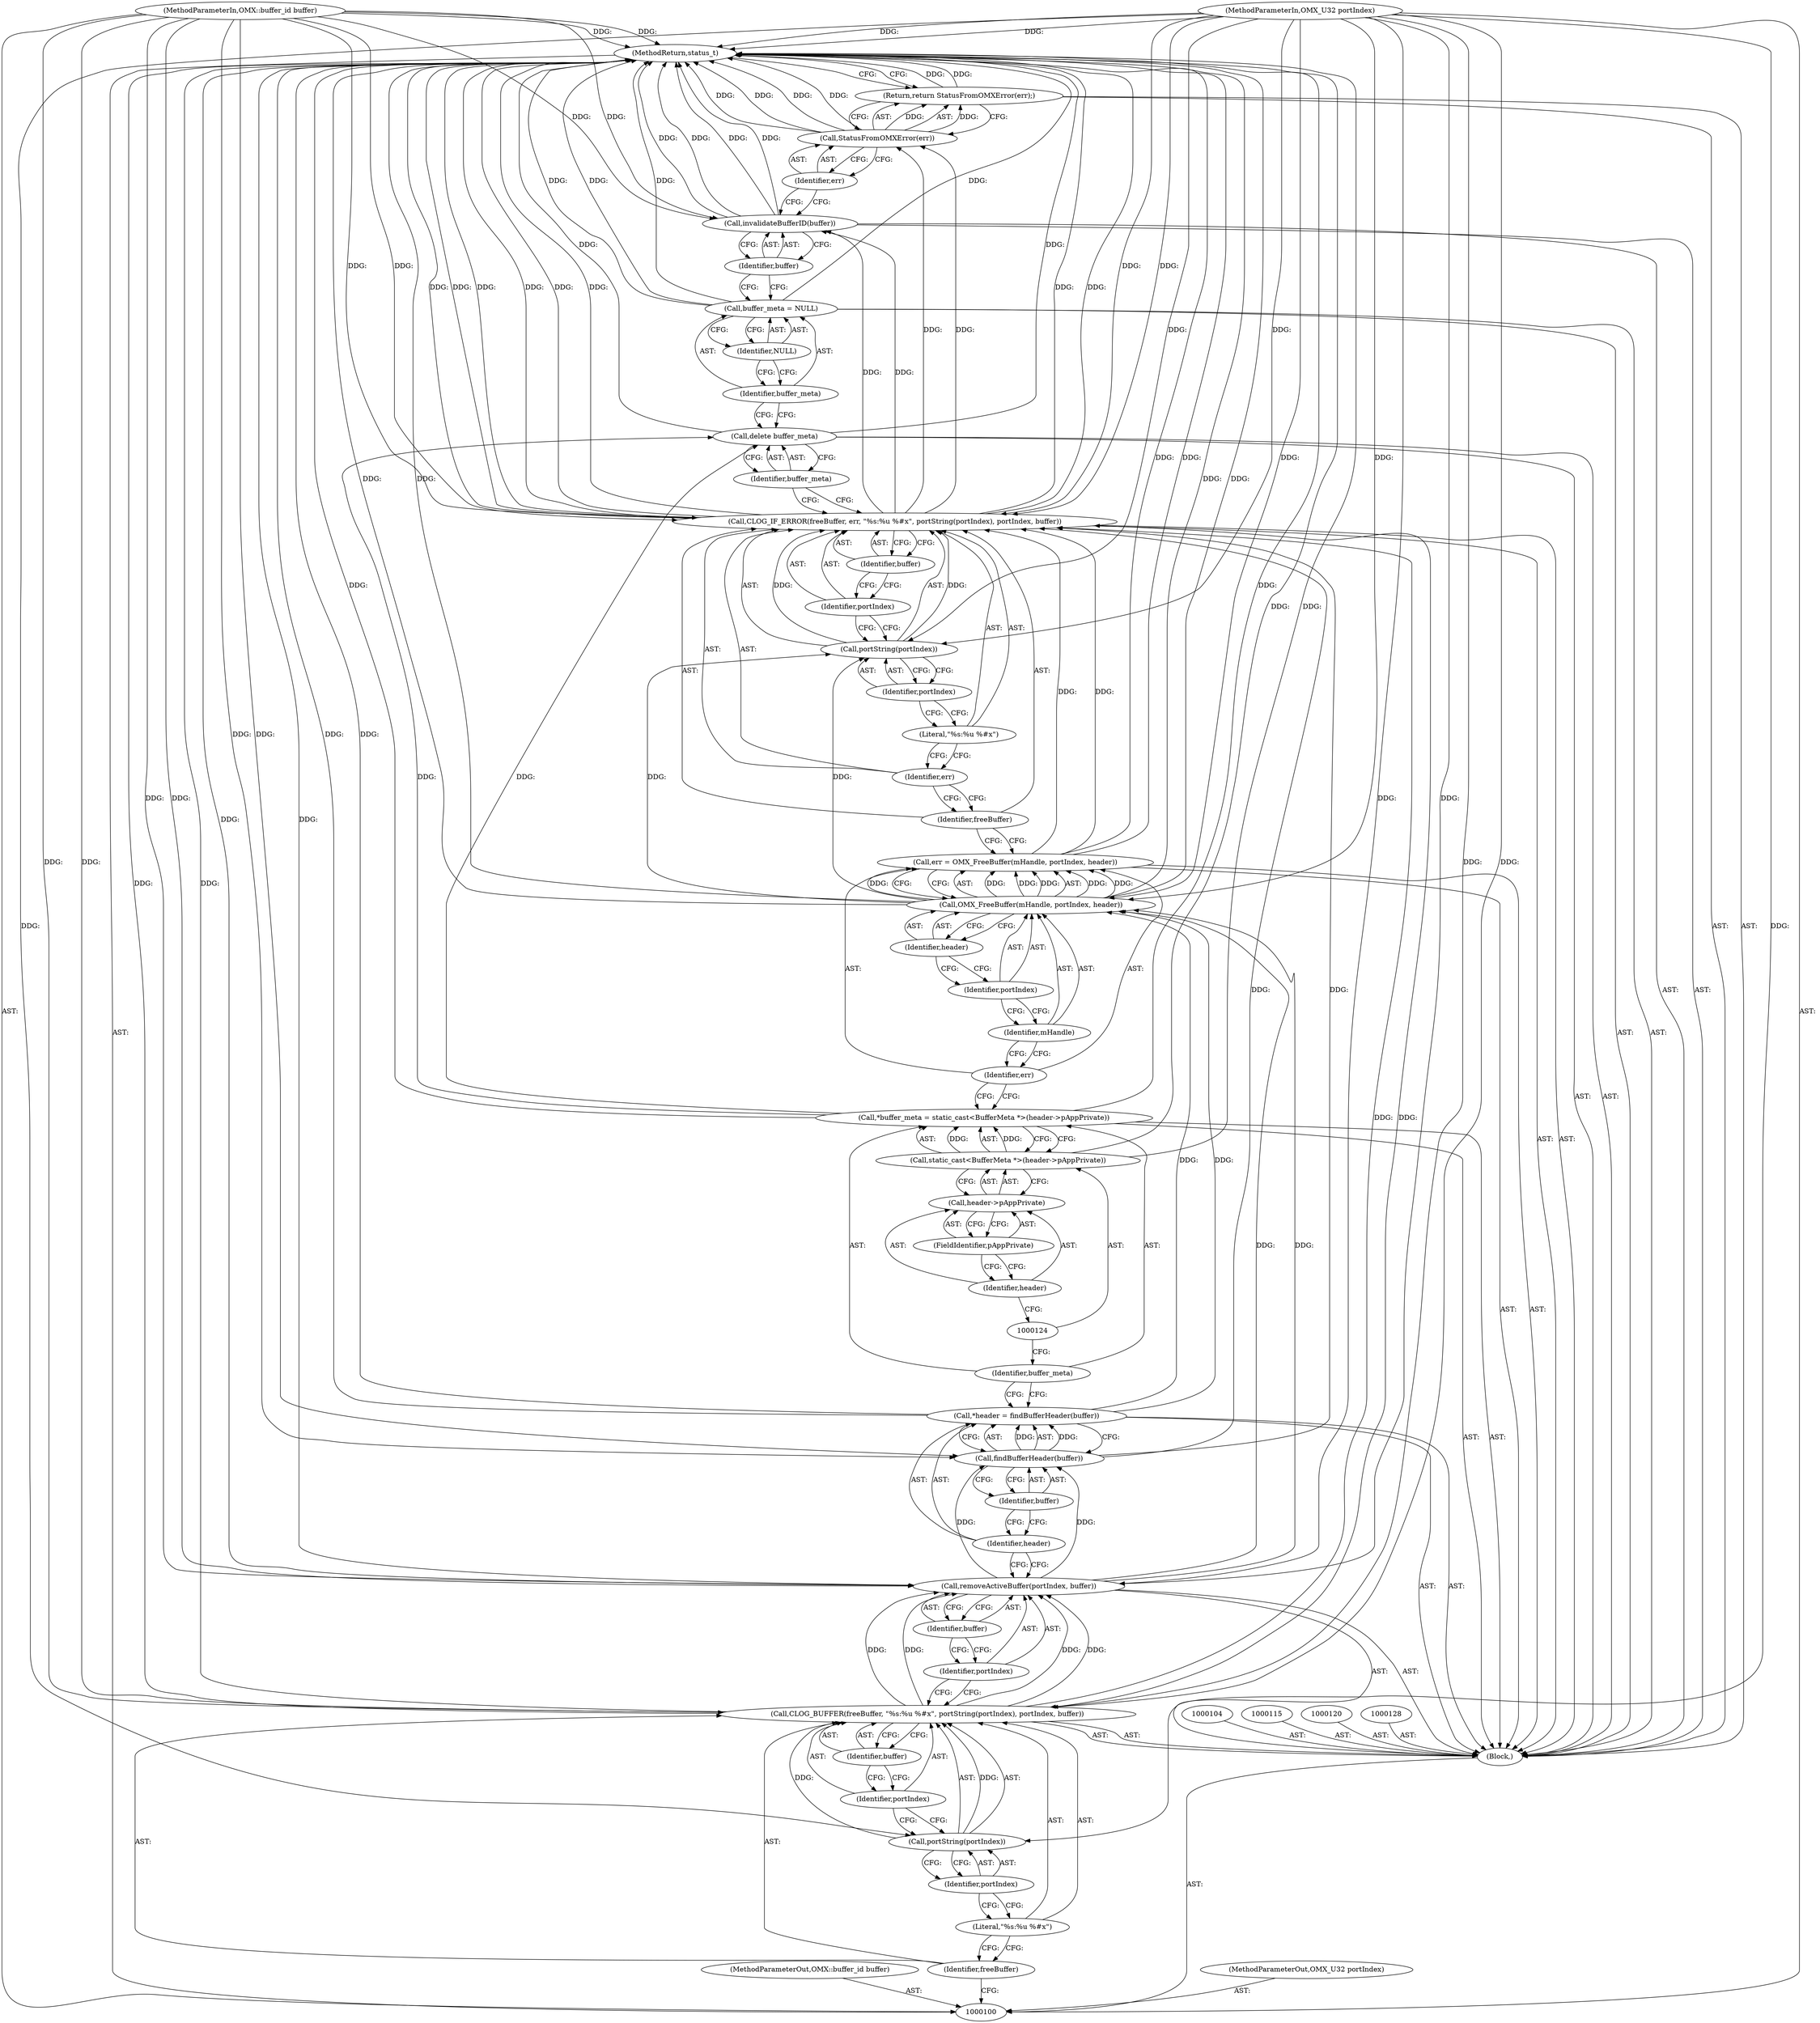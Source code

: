 digraph "1_Android_b351eabb428c7ca85a34513c64601f437923d576_7" {
"1000153" [label="(MethodReturn,status_t)"];
"1000121" [label="(Call,*buffer_meta = static_cast<BufferMeta *>(header->pAppPrivate))"];
"1000122" [label="(Identifier,buffer_meta)"];
"1000123" [label="(Call,static_cast<BufferMeta *>(header->pAppPrivate))"];
"1000125" [label="(Call,header->pAppPrivate)"];
"1000126" [label="(Identifier,header)"];
"1000127" [label="(FieldIdentifier,pAppPrivate)"];
"1000129" [label="(Call,err = OMX_FreeBuffer(mHandle, portIndex, header))"];
"1000130" [label="(Identifier,err)"];
"1000131" [label="(Call,OMX_FreeBuffer(mHandle, portIndex, header))"];
"1000132" [label="(Identifier,mHandle)"];
"1000133" [label="(Identifier,portIndex)"];
"1000134" [label="(Identifier,header)"];
"1000136" [label="(Identifier,freeBuffer)"];
"1000137" [label="(Identifier,err)"];
"1000138" [label="(Literal,\"%s:%u %#x\")"];
"1000135" [label="(Call,CLOG_IF_ERROR(freeBuffer, err, \"%s:%u %#x\", portString(portIndex), portIndex, buffer))"];
"1000139" [label="(Call,portString(portIndex))"];
"1000140" [label="(Identifier,portIndex)"];
"1000141" [label="(Identifier,portIndex)"];
"1000142" [label="(Identifier,buffer)"];
"1000143" [label="(Call,delete buffer_meta)"];
"1000144" [label="(Identifier,buffer_meta)"];
"1000147" [label="(Identifier,NULL)"];
"1000145" [label="(Call,buffer_meta = NULL)"];
"1000146" [label="(Identifier,buffer_meta)"];
"1000149" [label="(Identifier,buffer)"];
"1000148" [label="(Call,invalidateBufferID(buffer))"];
"1000150" [label="(Return,return StatusFromOMXError(err);)"];
"1000152" [label="(Identifier,err)"];
"1000151" [label="(Call,StatusFromOMXError(err))"];
"1000102" [label="(MethodParameterIn,OMX::buffer_id buffer)"];
"1000229" [label="(MethodParameterOut,OMX::buffer_id buffer)"];
"1000103" [label="(Block,)"];
"1000101" [label="(MethodParameterIn,OMX_U32 portIndex)"];
"1000228" [label="(MethodParameterOut,OMX_U32 portIndex)"];
"1000106" [label="(Identifier,freeBuffer)"];
"1000107" [label="(Literal,\"%s:%u %#x\")"];
"1000105" [label="(Call,CLOG_BUFFER(freeBuffer, \"%s:%u %#x\", portString(portIndex), portIndex, buffer))"];
"1000108" [label="(Call,portString(portIndex))"];
"1000109" [label="(Identifier,portIndex)"];
"1000110" [label="(Identifier,portIndex)"];
"1000111" [label="(Identifier,buffer)"];
"1000113" [label="(Identifier,portIndex)"];
"1000114" [label="(Identifier,buffer)"];
"1000112" [label="(Call,removeActiveBuffer(portIndex, buffer))"];
"1000116" [label="(Call,*header = findBufferHeader(buffer))"];
"1000117" [label="(Identifier,header)"];
"1000118" [label="(Call,findBufferHeader(buffer))"];
"1000119" [label="(Identifier,buffer)"];
"1000153" -> "1000100"  [label="AST: "];
"1000153" -> "1000150"  [label="CFG: "];
"1000123" -> "1000153"  [label="DDG: "];
"1000151" -> "1000153"  [label="DDG: "];
"1000151" -> "1000153"  [label="DDG: "];
"1000105" -> "1000153"  [label="DDG: "];
"1000116" -> "1000153"  [label="DDG: "];
"1000145" -> "1000153"  [label="DDG: "];
"1000145" -> "1000153"  [label="DDG: "];
"1000129" -> "1000153"  [label="DDG: "];
"1000121" -> "1000153"  [label="DDG: "];
"1000131" -> "1000153"  [label="DDG: "];
"1000131" -> "1000153"  [label="DDG: "];
"1000135" -> "1000153"  [label="DDG: "];
"1000135" -> "1000153"  [label="DDG: "];
"1000135" -> "1000153"  [label="DDG: "];
"1000135" -> "1000153"  [label="DDG: "];
"1000148" -> "1000153"  [label="DDG: "];
"1000148" -> "1000153"  [label="DDG: "];
"1000102" -> "1000153"  [label="DDG: "];
"1000112" -> "1000153"  [label="DDG: "];
"1000101" -> "1000153"  [label="DDG: "];
"1000143" -> "1000153"  [label="DDG: "];
"1000150" -> "1000153"  [label="DDG: "];
"1000121" -> "1000103"  [label="AST: "];
"1000121" -> "1000123"  [label="CFG: "];
"1000122" -> "1000121"  [label="AST: "];
"1000123" -> "1000121"  [label="AST: "];
"1000130" -> "1000121"  [label="CFG: "];
"1000121" -> "1000153"  [label="DDG: "];
"1000123" -> "1000121"  [label="DDG: "];
"1000121" -> "1000143"  [label="DDG: "];
"1000122" -> "1000121"  [label="AST: "];
"1000122" -> "1000116"  [label="CFG: "];
"1000124" -> "1000122"  [label="CFG: "];
"1000123" -> "1000121"  [label="AST: "];
"1000123" -> "1000125"  [label="CFG: "];
"1000124" -> "1000123"  [label="AST: "];
"1000125" -> "1000123"  [label="AST: "];
"1000121" -> "1000123"  [label="CFG: "];
"1000123" -> "1000153"  [label="DDG: "];
"1000123" -> "1000121"  [label="DDG: "];
"1000125" -> "1000123"  [label="AST: "];
"1000125" -> "1000127"  [label="CFG: "];
"1000126" -> "1000125"  [label="AST: "];
"1000127" -> "1000125"  [label="AST: "];
"1000123" -> "1000125"  [label="CFG: "];
"1000126" -> "1000125"  [label="AST: "];
"1000126" -> "1000124"  [label="CFG: "];
"1000127" -> "1000126"  [label="CFG: "];
"1000127" -> "1000125"  [label="AST: "];
"1000127" -> "1000126"  [label="CFG: "];
"1000125" -> "1000127"  [label="CFG: "];
"1000129" -> "1000103"  [label="AST: "];
"1000129" -> "1000131"  [label="CFG: "];
"1000130" -> "1000129"  [label="AST: "];
"1000131" -> "1000129"  [label="AST: "];
"1000136" -> "1000129"  [label="CFG: "];
"1000129" -> "1000153"  [label="DDG: "];
"1000131" -> "1000129"  [label="DDG: "];
"1000131" -> "1000129"  [label="DDG: "];
"1000131" -> "1000129"  [label="DDG: "];
"1000129" -> "1000135"  [label="DDG: "];
"1000130" -> "1000129"  [label="AST: "];
"1000130" -> "1000121"  [label="CFG: "];
"1000132" -> "1000130"  [label="CFG: "];
"1000131" -> "1000129"  [label="AST: "];
"1000131" -> "1000134"  [label="CFG: "];
"1000132" -> "1000131"  [label="AST: "];
"1000133" -> "1000131"  [label="AST: "];
"1000134" -> "1000131"  [label="AST: "];
"1000129" -> "1000131"  [label="CFG: "];
"1000131" -> "1000153"  [label="DDG: "];
"1000131" -> "1000153"  [label="DDG: "];
"1000131" -> "1000129"  [label="DDG: "];
"1000131" -> "1000129"  [label="DDG: "];
"1000131" -> "1000129"  [label="DDG: "];
"1000112" -> "1000131"  [label="DDG: "];
"1000101" -> "1000131"  [label="DDG: "];
"1000116" -> "1000131"  [label="DDG: "];
"1000131" -> "1000139"  [label="DDG: "];
"1000132" -> "1000131"  [label="AST: "];
"1000132" -> "1000130"  [label="CFG: "];
"1000133" -> "1000132"  [label="CFG: "];
"1000133" -> "1000131"  [label="AST: "];
"1000133" -> "1000132"  [label="CFG: "];
"1000134" -> "1000133"  [label="CFG: "];
"1000134" -> "1000131"  [label="AST: "];
"1000134" -> "1000133"  [label="CFG: "];
"1000131" -> "1000134"  [label="CFG: "];
"1000136" -> "1000135"  [label="AST: "];
"1000136" -> "1000129"  [label="CFG: "];
"1000137" -> "1000136"  [label="CFG: "];
"1000137" -> "1000135"  [label="AST: "];
"1000137" -> "1000136"  [label="CFG: "];
"1000138" -> "1000137"  [label="CFG: "];
"1000138" -> "1000135"  [label="AST: "];
"1000138" -> "1000137"  [label="CFG: "];
"1000140" -> "1000138"  [label="CFG: "];
"1000135" -> "1000103"  [label="AST: "];
"1000135" -> "1000142"  [label="CFG: "];
"1000136" -> "1000135"  [label="AST: "];
"1000137" -> "1000135"  [label="AST: "];
"1000138" -> "1000135"  [label="AST: "];
"1000139" -> "1000135"  [label="AST: "];
"1000141" -> "1000135"  [label="AST: "];
"1000142" -> "1000135"  [label="AST: "];
"1000144" -> "1000135"  [label="CFG: "];
"1000135" -> "1000153"  [label="DDG: "];
"1000135" -> "1000153"  [label="DDG: "];
"1000135" -> "1000153"  [label="DDG: "];
"1000135" -> "1000153"  [label="DDG: "];
"1000105" -> "1000135"  [label="DDG: "];
"1000129" -> "1000135"  [label="DDG: "];
"1000139" -> "1000135"  [label="DDG: "];
"1000101" -> "1000135"  [label="DDG: "];
"1000118" -> "1000135"  [label="DDG: "];
"1000102" -> "1000135"  [label="DDG: "];
"1000135" -> "1000148"  [label="DDG: "];
"1000135" -> "1000151"  [label="DDG: "];
"1000139" -> "1000135"  [label="AST: "];
"1000139" -> "1000140"  [label="CFG: "];
"1000140" -> "1000139"  [label="AST: "];
"1000141" -> "1000139"  [label="CFG: "];
"1000139" -> "1000135"  [label="DDG: "];
"1000131" -> "1000139"  [label="DDG: "];
"1000101" -> "1000139"  [label="DDG: "];
"1000140" -> "1000139"  [label="AST: "];
"1000140" -> "1000138"  [label="CFG: "];
"1000139" -> "1000140"  [label="CFG: "];
"1000141" -> "1000135"  [label="AST: "];
"1000141" -> "1000139"  [label="CFG: "];
"1000142" -> "1000141"  [label="CFG: "];
"1000142" -> "1000135"  [label="AST: "];
"1000142" -> "1000141"  [label="CFG: "];
"1000135" -> "1000142"  [label="CFG: "];
"1000143" -> "1000103"  [label="AST: "];
"1000143" -> "1000144"  [label="CFG: "];
"1000144" -> "1000143"  [label="AST: "];
"1000146" -> "1000143"  [label="CFG: "];
"1000143" -> "1000153"  [label="DDG: "];
"1000121" -> "1000143"  [label="DDG: "];
"1000144" -> "1000143"  [label="AST: "];
"1000144" -> "1000135"  [label="CFG: "];
"1000143" -> "1000144"  [label="CFG: "];
"1000147" -> "1000145"  [label="AST: "];
"1000147" -> "1000146"  [label="CFG: "];
"1000145" -> "1000147"  [label="CFG: "];
"1000145" -> "1000103"  [label="AST: "];
"1000145" -> "1000147"  [label="CFG: "];
"1000146" -> "1000145"  [label="AST: "];
"1000147" -> "1000145"  [label="AST: "];
"1000149" -> "1000145"  [label="CFG: "];
"1000145" -> "1000153"  [label="DDG: "];
"1000145" -> "1000153"  [label="DDG: "];
"1000146" -> "1000145"  [label="AST: "];
"1000146" -> "1000143"  [label="CFG: "];
"1000147" -> "1000146"  [label="CFG: "];
"1000149" -> "1000148"  [label="AST: "];
"1000149" -> "1000145"  [label="CFG: "];
"1000148" -> "1000149"  [label="CFG: "];
"1000148" -> "1000103"  [label="AST: "];
"1000148" -> "1000149"  [label="CFG: "];
"1000149" -> "1000148"  [label="AST: "];
"1000152" -> "1000148"  [label="CFG: "];
"1000148" -> "1000153"  [label="DDG: "];
"1000148" -> "1000153"  [label="DDG: "];
"1000135" -> "1000148"  [label="DDG: "];
"1000102" -> "1000148"  [label="DDG: "];
"1000150" -> "1000103"  [label="AST: "];
"1000150" -> "1000151"  [label="CFG: "];
"1000151" -> "1000150"  [label="AST: "];
"1000153" -> "1000150"  [label="CFG: "];
"1000150" -> "1000153"  [label="DDG: "];
"1000151" -> "1000150"  [label="DDG: "];
"1000152" -> "1000151"  [label="AST: "];
"1000152" -> "1000148"  [label="CFG: "];
"1000151" -> "1000152"  [label="CFG: "];
"1000151" -> "1000150"  [label="AST: "];
"1000151" -> "1000152"  [label="CFG: "];
"1000152" -> "1000151"  [label="AST: "];
"1000150" -> "1000151"  [label="CFG: "];
"1000151" -> "1000153"  [label="DDG: "];
"1000151" -> "1000153"  [label="DDG: "];
"1000151" -> "1000150"  [label="DDG: "];
"1000135" -> "1000151"  [label="DDG: "];
"1000102" -> "1000100"  [label="AST: "];
"1000102" -> "1000153"  [label="DDG: "];
"1000102" -> "1000105"  [label="DDG: "];
"1000102" -> "1000112"  [label="DDG: "];
"1000102" -> "1000118"  [label="DDG: "];
"1000102" -> "1000135"  [label="DDG: "];
"1000102" -> "1000148"  [label="DDG: "];
"1000229" -> "1000100"  [label="AST: "];
"1000103" -> "1000100"  [label="AST: "];
"1000104" -> "1000103"  [label="AST: "];
"1000105" -> "1000103"  [label="AST: "];
"1000112" -> "1000103"  [label="AST: "];
"1000115" -> "1000103"  [label="AST: "];
"1000116" -> "1000103"  [label="AST: "];
"1000120" -> "1000103"  [label="AST: "];
"1000121" -> "1000103"  [label="AST: "];
"1000128" -> "1000103"  [label="AST: "];
"1000129" -> "1000103"  [label="AST: "];
"1000135" -> "1000103"  [label="AST: "];
"1000143" -> "1000103"  [label="AST: "];
"1000145" -> "1000103"  [label="AST: "];
"1000148" -> "1000103"  [label="AST: "];
"1000150" -> "1000103"  [label="AST: "];
"1000101" -> "1000100"  [label="AST: "];
"1000101" -> "1000153"  [label="DDG: "];
"1000101" -> "1000108"  [label="DDG: "];
"1000101" -> "1000105"  [label="DDG: "];
"1000101" -> "1000112"  [label="DDG: "];
"1000101" -> "1000131"  [label="DDG: "];
"1000101" -> "1000139"  [label="DDG: "];
"1000101" -> "1000135"  [label="DDG: "];
"1000228" -> "1000100"  [label="AST: "];
"1000106" -> "1000105"  [label="AST: "];
"1000106" -> "1000100"  [label="CFG: "];
"1000107" -> "1000106"  [label="CFG: "];
"1000107" -> "1000105"  [label="AST: "];
"1000107" -> "1000106"  [label="CFG: "];
"1000109" -> "1000107"  [label="CFG: "];
"1000105" -> "1000103"  [label="AST: "];
"1000105" -> "1000111"  [label="CFG: "];
"1000106" -> "1000105"  [label="AST: "];
"1000107" -> "1000105"  [label="AST: "];
"1000108" -> "1000105"  [label="AST: "];
"1000110" -> "1000105"  [label="AST: "];
"1000111" -> "1000105"  [label="AST: "];
"1000113" -> "1000105"  [label="CFG: "];
"1000105" -> "1000153"  [label="DDG: "];
"1000108" -> "1000105"  [label="DDG: "];
"1000101" -> "1000105"  [label="DDG: "];
"1000102" -> "1000105"  [label="DDG: "];
"1000105" -> "1000112"  [label="DDG: "];
"1000105" -> "1000112"  [label="DDG: "];
"1000105" -> "1000135"  [label="DDG: "];
"1000108" -> "1000105"  [label="AST: "];
"1000108" -> "1000109"  [label="CFG: "];
"1000109" -> "1000108"  [label="AST: "];
"1000110" -> "1000108"  [label="CFG: "];
"1000108" -> "1000105"  [label="DDG: "];
"1000101" -> "1000108"  [label="DDG: "];
"1000109" -> "1000108"  [label="AST: "];
"1000109" -> "1000107"  [label="CFG: "];
"1000108" -> "1000109"  [label="CFG: "];
"1000110" -> "1000105"  [label="AST: "];
"1000110" -> "1000108"  [label="CFG: "];
"1000111" -> "1000110"  [label="CFG: "];
"1000111" -> "1000105"  [label="AST: "];
"1000111" -> "1000110"  [label="CFG: "];
"1000105" -> "1000111"  [label="CFG: "];
"1000113" -> "1000112"  [label="AST: "];
"1000113" -> "1000105"  [label="CFG: "];
"1000114" -> "1000113"  [label="CFG: "];
"1000114" -> "1000112"  [label="AST: "];
"1000114" -> "1000113"  [label="CFG: "];
"1000112" -> "1000114"  [label="CFG: "];
"1000112" -> "1000103"  [label="AST: "];
"1000112" -> "1000114"  [label="CFG: "];
"1000113" -> "1000112"  [label="AST: "];
"1000114" -> "1000112"  [label="AST: "];
"1000117" -> "1000112"  [label="CFG: "];
"1000112" -> "1000153"  [label="DDG: "];
"1000105" -> "1000112"  [label="DDG: "];
"1000105" -> "1000112"  [label="DDG: "];
"1000101" -> "1000112"  [label="DDG: "];
"1000102" -> "1000112"  [label="DDG: "];
"1000112" -> "1000118"  [label="DDG: "];
"1000112" -> "1000131"  [label="DDG: "];
"1000116" -> "1000103"  [label="AST: "];
"1000116" -> "1000118"  [label="CFG: "];
"1000117" -> "1000116"  [label="AST: "];
"1000118" -> "1000116"  [label="AST: "];
"1000122" -> "1000116"  [label="CFG: "];
"1000116" -> "1000153"  [label="DDG: "];
"1000118" -> "1000116"  [label="DDG: "];
"1000116" -> "1000131"  [label="DDG: "];
"1000117" -> "1000116"  [label="AST: "];
"1000117" -> "1000112"  [label="CFG: "];
"1000119" -> "1000117"  [label="CFG: "];
"1000118" -> "1000116"  [label="AST: "];
"1000118" -> "1000119"  [label="CFG: "];
"1000119" -> "1000118"  [label="AST: "];
"1000116" -> "1000118"  [label="CFG: "];
"1000118" -> "1000116"  [label="DDG: "];
"1000112" -> "1000118"  [label="DDG: "];
"1000102" -> "1000118"  [label="DDG: "];
"1000118" -> "1000135"  [label="DDG: "];
"1000119" -> "1000118"  [label="AST: "];
"1000119" -> "1000117"  [label="CFG: "];
"1000118" -> "1000119"  [label="CFG: "];
}
